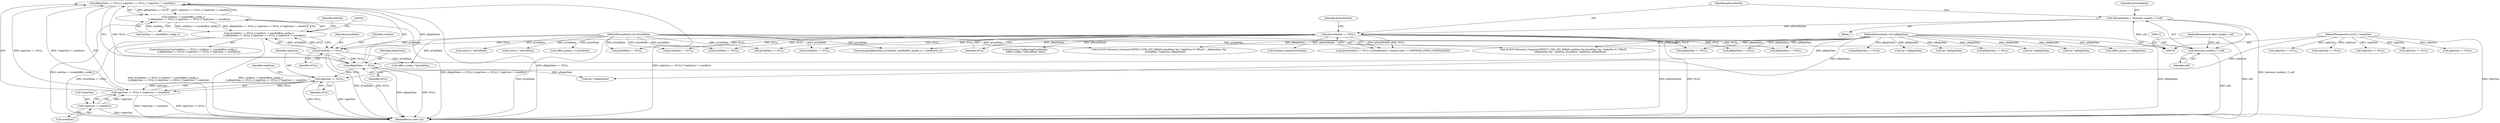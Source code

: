 digraph "0_Android_aeea52da00d210587fb3ed895de3d5f2e0264c88_0@API" {
"1000181" [label="(Call,pReplyData == NULL || replySize == NULL || *replySize != sizeof(int))"];
"1000182" [label="(Call,pReplyData == NULL)"];
"1000106" [label="(MethodParameterIn,void *pReplyData)"];
"1000173" [label="(Call,pCmdData == NULL)"];
"1000104" [label="(MethodParameterIn,void *pCmdData)"];
"1000118" [label="(Call,pDwmModule == NULL)"];
"1000109" [label="(Call,*pDwmModule = (downmix_module_t *) self)"];
"1000111" [label="(Call,(downmix_module_t *) self)"];
"1000101" [label="(MethodParameterIn,effect_handle_t self)"];
"1000185" [label="(Call,replySize == NULL || *replySize != sizeof(int))"];
"1000186" [label="(Call,replySize == NULL)"];
"1000105" [label="(MethodParameterIn,uint32_t *replySize)"];
"1000189" [label="(Call,*replySize != sizeof(int))"];
"1000176" [label="(Call,cmdSize != sizeof(effect_config_t)\n                || pReplyData == NULL || replySize == NULL || *replySize != sizeof(int))"];
"1000172" [label="(Call,pCmdData == NULL || cmdSize != sizeof(effect_config_t)\n                || pReplyData == NULL || replySize == NULL || *replySize != sizeof(int))"];
"1000396" [label="(Call,replySize == NULL)"];
"1000334" [label="(Call,pReplyData == NULL)"];
"1000175" [label="(Identifier,NULL)"];
"1000320" [label="(Call,pCmdData == NULL)"];
"1000101" [label="(MethodParameterIn,effect_handle_t self)"];
"1000534" [label="(Call,(uint32_t *)pCmdData)"];
"1000117" [label="(Call,pDwmModule == NULL || pDwmModule->context.state == DOWNMIX_STATE_UNINITIALIZED)"];
"1000119" [label="(Identifier,pDwmModule)"];
"1000105" [label="(MethodParameterIn,uint32_t *replySize)"];
"1000183" [label="(Identifier,pReplyData)"];
"1000200" [label="(Call,(int *) pReplyData)"];
"1000110" [label="(Identifier,pDwmModule)"];
"1000549" [label="(Call,pCmdData == NULL)"];
"1000242" [label="(Call,replySize == NULL)"];
"1000173" [label="(Call,pCmdData == NULL)"];
"1000186" [label="(Call,replySize == NULL)"];
"1000118" [label="(Call,pDwmModule == NULL)"];
"1000267" [label="(Call,memcpy(pReplyData, pCmdData, sizeof(effect_param_t) + sizeof(int32_t)))"];
"1000203" [label="(Call,Downmix_Configure(pDwmModule,\n (effect_config_t *)pCmdData, false))"];
"1000176" [label="(Call,cmdSize != sizeof(effect_config_t)\n                || pReplyData == NULL || replySize == NULL || *replySize != sizeof(int))"];
"1000572" [label="(MethodReturn,static int)"];
"1000520" [label="(Call,(uint32_t *)pCmdData)"];
"1000177" [label="(Call,cmdSize != sizeof(effect_config_t))"];
"1000150" [label="(Call,replySize == NULL)"];
"1000478" [label="(Call,pCmdData == NULL)"];
"1000113" [label="(Identifier,self)"];
"1000216" [label="(Call,ALOGV(\"Downmix_Command EFFECT_CMD_GET_PARAM pCmdData %p, *replySize %\" PRIu32 \", pReplyData: %p\",\n                 pCmdData, *replySize, pReplyData))"];
"1000164" [label="(Call,(int *) pReplyData)"];
"1000192" [label="(Call,sizeof(int))"];
"1000124" [label="(Identifier,pDwmModule)"];
"1000311" [label="(Call,ALOGV(\"Downmix_Command EFFECT_CMD_SET_PARAM cmdSize %d pCmdData %p, *replySize %\" PRIu32\n                 \", pReplyData %p\", cmdSize, pCmdData, *replySize, pReplyData))"];
"1000111" [label="(Call,(downmix_module_t *) self)"];
"1000174" [label="(Identifier,pCmdData)"];
"1000355" [label="(Call,(effect_param_t *) pCmdData)"];
"1000190" [label="(Call,*replySize)"];
"1000106" [label="(MethodParameterIn,void *pReplyData)"];
"1000496" [label="(Call,pCmdData == NULL)"];
"1000185" [label="(Call,replySize == NULL || *replySize != sizeof(int))"];
"1000439" [label="(Call,replySize == NULL)"];
"1000107" [label="(Block,)"];
"1000197" [label="(Identifier,EINVAL)"];
"1000184" [label="(Identifier,NULL)"];
"1000470" [label="(Call,(int *)pReplyData)"];
"1000104" [label="(MethodParameterIn,void *pCmdData)"];
"1000187" [label="(Identifier,replySize)"];
"1000189" [label="(Call,*replySize != sizeof(int))"];
"1000238" [label="(Call,pReplyData == NULL)"];
"1000427" [label="(Call,(int *)pReplyData)"];
"1000178" [label="(Identifier,cmdSize)"];
"1000120" [label="(Identifier,NULL)"];
"1000167" [label="(Call,Downmix_Init(pDwmModule))"];
"1000360" [label="(Call,(int *)pReplyData)"];
"1000392" [label="(Call,pReplyData == NULL)"];
"1000191" [label="(Identifier,replySize)"];
"1000224" [label="(Call,pCmdData == NULL)"];
"1000146" [label="(Call,pReplyData == NULL)"];
"1000264" [label="(Call,(effect_param_t *) pReplyData)"];
"1000188" [label="(Identifier,NULL)"];
"1000171" [label="(ControlStructure,if (pCmdData == NULL || cmdSize != sizeof(effect_config_t)\n                || pReplyData == NULL || replySize == NULL || *replySize != sizeof(int)))"];
"1000338" [label="(Call,replySize == NULL)"];
"1000181" [label="(Call,pReplyData == NULL || replySize == NULL || *replySize != sizeof(int))"];
"1000435" [label="(Call,pReplyData == NULL)"];
"1000182" [label="(Call,pReplyData == NULL)"];
"1000109" [label="(Call,*pDwmModule = (downmix_module_t *) self)"];
"1000205" [label="(Call,(effect_config_t *)pCmdData)"];
"1000172" [label="(Call,pCmdData == NULL || cmdSize != sizeof(effect_config_t)\n                || pReplyData == NULL || replySize == NULL || *replySize != sizeof(int))"];
"1000181" -> "1000176"  [label="AST: "];
"1000181" -> "1000182"  [label="CFG: "];
"1000181" -> "1000185"  [label="CFG: "];
"1000182" -> "1000181"  [label="AST: "];
"1000185" -> "1000181"  [label="AST: "];
"1000176" -> "1000181"  [label="CFG: "];
"1000181" -> "1000572"  [label="DDG: pReplyData == NULL"];
"1000181" -> "1000572"  [label="DDG: replySize == NULL || *replySize != sizeof(int)"];
"1000181" -> "1000176"  [label="DDG: pReplyData == NULL"];
"1000181" -> "1000176"  [label="DDG: replySize == NULL || *replySize != sizeof(int)"];
"1000182" -> "1000181"  [label="DDG: pReplyData"];
"1000182" -> "1000181"  [label="DDG: NULL"];
"1000185" -> "1000181"  [label="DDG: replySize == NULL"];
"1000185" -> "1000181"  [label="DDG: *replySize != sizeof(int)"];
"1000182" -> "1000184"  [label="CFG: "];
"1000183" -> "1000182"  [label="AST: "];
"1000184" -> "1000182"  [label="AST: "];
"1000187" -> "1000182"  [label="CFG: "];
"1000182" -> "1000572"  [label="DDG: NULL"];
"1000182" -> "1000572"  [label="DDG: pReplyData"];
"1000106" -> "1000182"  [label="DDG: pReplyData"];
"1000173" -> "1000182"  [label="DDG: NULL"];
"1000182" -> "1000186"  [label="DDG: NULL"];
"1000182" -> "1000200"  [label="DDG: pReplyData"];
"1000106" -> "1000100"  [label="AST: "];
"1000106" -> "1000572"  [label="DDG: pReplyData"];
"1000106" -> "1000146"  [label="DDG: pReplyData"];
"1000106" -> "1000164"  [label="DDG: pReplyData"];
"1000106" -> "1000200"  [label="DDG: pReplyData"];
"1000106" -> "1000216"  [label="DDG: pReplyData"];
"1000106" -> "1000238"  [label="DDG: pReplyData"];
"1000106" -> "1000264"  [label="DDG: pReplyData"];
"1000106" -> "1000267"  [label="DDG: pReplyData"];
"1000106" -> "1000311"  [label="DDG: pReplyData"];
"1000106" -> "1000334"  [label="DDG: pReplyData"];
"1000106" -> "1000360"  [label="DDG: pReplyData"];
"1000106" -> "1000392"  [label="DDG: pReplyData"];
"1000106" -> "1000427"  [label="DDG: pReplyData"];
"1000106" -> "1000435"  [label="DDG: pReplyData"];
"1000106" -> "1000470"  [label="DDG: pReplyData"];
"1000173" -> "1000172"  [label="AST: "];
"1000173" -> "1000175"  [label="CFG: "];
"1000174" -> "1000173"  [label="AST: "];
"1000175" -> "1000173"  [label="AST: "];
"1000178" -> "1000173"  [label="CFG: "];
"1000172" -> "1000173"  [label="CFG: "];
"1000173" -> "1000572"  [label="DDG: pCmdData"];
"1000173" -> "1000572"  [label="DDG: NULL"];
"1000173" -> "1000172"  [label="DDG: pCmdData"];
"1000173" -> "1000172"  [label="DDG: NULL"];
"1000104" -> "1000173"  [label="DDG: pCmdData"];
"1000118" -> "1000173"  [label="DDG: NULL"];
"1000173" -> "1000205"  [label="DDG: pCmdData"];
"1000104" -> "1000100"  [label="AST: "];
"1000104" -> "1000572"  [label="DDG: pCmdData"];
"1000104" -> "1000205"  [label="DDG: pCmdData"];
"1000104" -> "1000216"  [label="DDG: pCmdData"];
"1000104" -> "1000224"  [label="DDG: pCmdData"];
"1000104" -> "1000267"  [label="DDG: pCmdData"];
"1000104" -> "1000311"  [label="DDG: pCmdData"];
"1000104" -> "1000320"  [label="DDG: pCmdData"];
"1000104" -> "1000355"  [label="DDG: pCmdData"];
"1000104" -> "1000478"  [label="DDG: pCmdData"];
"1000104" -> "1000496"  [label="DDG: pCmdData"];
"1000104" -> "1000520"  [label="DDG: pCmdData"];
"1000104" -> "1000534"  [label="DDG: pCmdData"];
"1000104" -> "1000549"  [label="DDG: pCmdData"];
"1000118" -> "1000117"  [label="AST: "];
"1000118" -> "1000120"  [label="CFG: "];
"1000119" -> "1000118"  [label="AST: "];
"1000120" -> "1000118"  [label="AST: "];
"1000124" -> "1000118"  [label="CFG: "];
"1000117" -> "1000118"  [label="CFG: "];
"1000118" -> "1000572"  [label="DDG: NULL"];
"1000118" -> "1000572"  [label="DDG: pDwmModule"];
"1000118" -> "1000117"  [label="DDG: pDwmModule"];
"1000118" -> "1000117"  [label="DDG: NULL"];
"1000109" -> "1000118"  [label="DDG: pDwmModule"];
"1000118" -> "1000146"  [label="DDG: NULL"];
"1000118" -> "1000167"  [label="DDG: pDwmModule"];
"1000118" -> "1000203"  [label="DDG: pDwmModule"];
"1000118" -> "1000224"  [label="DDG: NULL"];
"1000118" -> "1000320"  [label="DDG: NULL"];
"1000118" -> "1000392"  [label="DDG: NULL"];
"1000118" -> "1000435"  [label="DDG: NULL"];
"1000118" -> "1000478"  [label="DDG: NULL"];
"1000118" -> "1000496"  [label="DDG: NULL"];
"1000118" -> "1000549"  [label="DDG: NULL"];
"1000109" -> "1000107"  [label="AST: "];
"1000109" -> "1000111"  [label="CFG: "];
"1000110" -> "1000109"  [label="AST: "];
"1000111" -> "1000109"  [label="AST: "];
"1000119" -> "1000109"  [label="CFG: "];
"1000109" -> "1000572"  [label="DDG: (downmix_module_t *) self"];
"1000111" -> "1000109"  [label="DDG: self"];
"1000111" -> "1000113"  [label="CFG: "];
"1000112" -> "1000111"  [label="AST: "];
"1000113" -> "1000111"  [label="AST: "];
"1000111" -> "1000572"  [label="DDG: self"];
"1000101" -> "1000111"  [label="DDG: self"];
"1000101" -> "1000100"  [label="AST: "];
"1000101" -> "1000572"  [label="DDG: self"];
"1000185" -> "1000186"  [label="CFG: "];
"1000185" -> "1000189"  [label="CFG: "];
"1000186" -> "1000185"  [label="AST: "];
"1000189" -> "1000185"  [label="AST: "];
"1000185" -> "1000572"  [label="DDG: replySize == NULL"];
"1000185" -> "1000572"  [label="DDG: *replySize != sizeof(int)"];
"1000186" -> "1000185"  [label="DDG: replySize"];
"1000186" -> "1000185"  [label="DDG: NULL"];
"1000189" -> "1000185"  [label="DDG: *replySize"];
"1000186" -> "1000188"  [label="CFG: "];
"1000187" -> "1000186"  [label="AST: "];
"1000188" -> "1000186"  [label="AST: "];
"1000191" -> "1000186"  [label="CFG: "];
"1000186" -> "1000572"  [label="DDG: NULL"];
"1000186" -> "1000572"  [label="DDG: replySize"];
"1000105" -> "1000186"  [label="DDG: replySize"];
"1000105" -> "1000100"  [label="AST: "];
"1000105" -> "1000572"  [label="DDG: replySize"];
"1000105" -> "1000150"  [label="DDG: replySize"];
"1000105" -> "1000242"  [label="DDG: replySize"];
"1000105" -> "1000338"  [label="DDG: replySize"];
"1000105" -> "1000396"  [label="DDG: replySize"];
"1000105" -> "1000439"  [label="DDG: replySize"];
"1000189" -> "1000192"  [label="CFG: "];
"1000190" -> "1000189"  [label="AST: "];
"1000192" -> "1000189"  [label="AST: "];
"1000189" -> "1000572"  [label="DDG: *replySize"];
"1000176" -> "1000172"  [label="AST: "];
"1000176" -> "1000177"  [label="CFG: "];
"1000177" -> "1000176"  [label="AST: "];
"1000172" -> "1000176"  [label="CFG: "];
"1000176" -> "1000572"  [label="DDG: pReplyData == NULL || replySize == NULL || *replySize != sizeof(int)"];
"1000176" -> "1000572"  [label="DDG: cmdSize != sizeof(effect_config_t)"];
"1000176" -> "1000172"  [label="DDG: cmdSize != sizeof(effect_config_t)"];
"1000176" -> "1000172"  [label="DDG: pReplyData == NULL || replySize == NULL || *replySize != sizeof(int)"];
"1000177" -> "1000176"  [label="DDG: cmdSize"];
"1000172" -> "1000171"  [label="AST: "];
"1000197" -> "1000172"  [label="CFG: "];
"1000201" -> "1000172"  [label="CFG: "];
"1000172" -> "1000572"  [label="DDG: pCmdData == NULL || cmdSize != sizeof(effect_config_t)\n                || pReplyData == NULL || replySize == NULL || *replySize != sizeof(int)"];
"1000172" -> "1000572"  [label="DDG: cmdSize != sizeof(effect_config_t)\n                || pReplyData == NULL || replySize == NULL || *replySize != sizeof(int)"];
"1000172" -> "1000572"  [label="DDG: pCmdData == NULL"];
}
